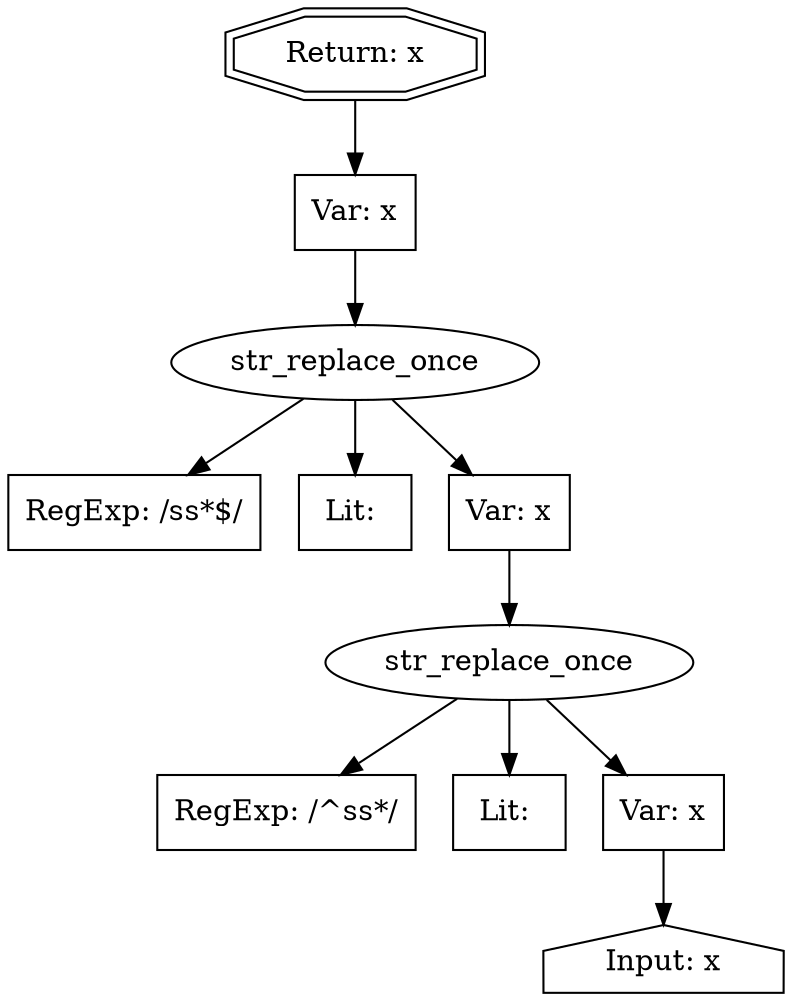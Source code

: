// Finding: daea76d0-4857-4ecb-99ed-748db58d349c
// Finding.url: https://www.example97.com/product/art/MIN-UM4-DNA/paramount?color=A&shape=#'}]});taintfoxLog('49043cadf2a243e48c842663dd38f4a8')//
// Finding.parentloc: https://www.example97.com/product/art/MIN-UM4-DNA/paramount?color=A&shape=#'}]});taintfoxLog('49043cadf2a243e48c842663dd38f4a8')//
// Finding.domain: www.example97.com
// Finding.base_domain: example97.com
// Finding.source: location.href
// Finding.sink: eval
// Sanitizer.score: 2
// Sanitizer.name: w
// Sanitizer.location: https://s.example98.com/tag.js#site=KN9R7w0&referrer=https%3A%2F%2Fwww.example97.com%2Fproduct%2Fart%2FMIN-UM4-DNA%2Fparamount%3Fcolor%3DA%26shape%3D%23'%7D%5D%7D)%3BtaintfoxLog('49043cadf2a243e48c842663dd38f4a8')%2F%2F - K/<:8:338
// Finding.begin: 481
// Finding.end: 492
// Finding.original_uuid: 3d822bef-9046-4651-a375-756fba9b54c3
// Finding.TwentyFiveMillionFlowsId: -124404565
// Finding.script: https://s.example98.com/tag.js#site=KN9R7w0&referrer=https%3A%2F%2Fwww.example97.com%2Fproduct%2Fart%2FMIN-UM4-DNA%2Fparamount%3Fcolor%3DA%26shape%3D%23'%7D%5D%7D)%3BtaintfoxLog('49043cadf2a243e48c842663dd38f4a8')%2F%2F
// Finding.line: 8
// Exploit.uuid: 49043cad-f2a2-43e4-8c84-2663dd38f4a8
// Exploit.success: false
// Exploit.status: validated
// Exploit.method: C
// Exploit.type: js
// Exploit.token: Literal
// Exploit.content: MIN-UM4-DNA
// Exploit.quote_type: None
// Exploit.tag: None
// Exploit.break_out: '}]});
// Exploit.break_in: //
// Exploit.payload: '}]});taintfoxLog(1)//
// Exploit.begin_taint_url: 35
// Exploit.end_taint_url: 46
// Exploit.replace_begin_url: 71
// Exploit.replace_end_url: 71
// Exploit.replace_begin_param: 492
// Exploit.replace_end_param: 492
// Issues.LargestEncodeAttrStringChain: 0
// Issues.LargestTextFragmentEncodeChainLength: 0
// Issues.HasApproximation: false
// Issues.HasMissingImplementation: false
// Issues.HasInfiniteRegexWithFunctionReplacer: false
// Issues.MergedSplitAndJoins: false
// Issues.HasUrlInRhsOfReplace: false
// Issues.HasUrlInLhsOfReplace: false
// Issues.HasCookieValueInLhsOfreplace: false
// Issues.HasCookieValueInRhsOfreplace: false
// Issues.HasCookieValueInMatchPattern: false
// Issues.HasCookieValueInExecPattern: false
// Issues.RemovedLRConcats: false
// Issues.RemovedReplaceArtifacts: false
// Issues.HasUrlInMatchPattern: false
// Issues.HasUrlInExecPattern: false
// Issues.RemovedNOPreplaces: false
// Issues.Known_sanitizer: false
// DepGraph.hash: -1586409302
// DepGraph.sanitizer_hash: -1586409302

digraph cfg {
n0 [shape=house, label="Input: x"];
n1 [shape=ellipse, label="str_replace_once"];
n2 [shape=box, label="RegExp: /^\s\s*/"];
n3 [shape=box, label="Lit: "];
n4 [shape=box, label="Var: x"];
n5 [shape=ellipse, label="str_replace_once"];
n6 [shape=box, label="RegExp: /\s\s*$/"];
n7 [shape=box, label="Lit: "];
n8 [shape=box, label="Var: x"];
n9 [shape=box, label="Var: x"];
n10 [shape=doubleoctagon, label="Return: x"];
n4 -> n0;
n1 -> n2;
n1 -> n3;
n1 -> n4;
n8 -> n1;
n5 -> n6;
n5 -> n7;
n5 -> n8;
n9 -> n5;
n10 -> n9;
}